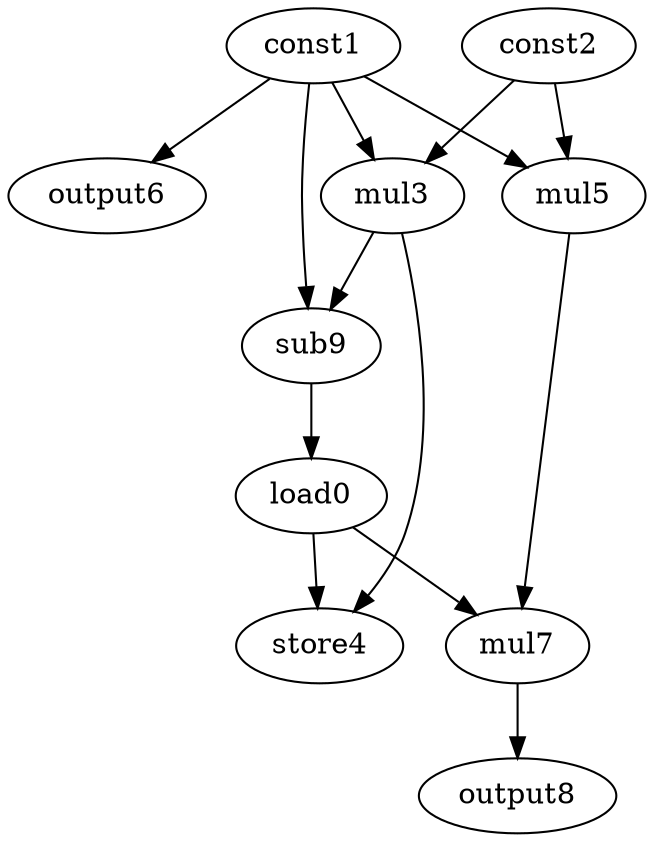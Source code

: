 digraph G { 
load0[opcode=load]; 
const1[opcode=const]; 
const2[opcode=const]; 
mul3[opcode=mul]; 
store4[opcode=store]; 
mul5[opcode=mul]; 
output6[opcode=output]; 
mul7[opcode=mul]; 
output8[opcode=output]; 
sub9[opcode=sub]; 
const1->mul3[operand=0];
const2->mul3[operand=1];
const1->mul5[operand=0];
const2->mul5[operand=1];
const1->output6[operand=0];
const1->sub9[operand=0];
mul3->sub9[operand=1];
sub9->load0[operand=0];
load0->store4[operand=0];
mul3->store4[operand=1];
load0->mul7[operand=0];
mul5->mul7[operand=1];
mul7->output8[operand=0];
}
